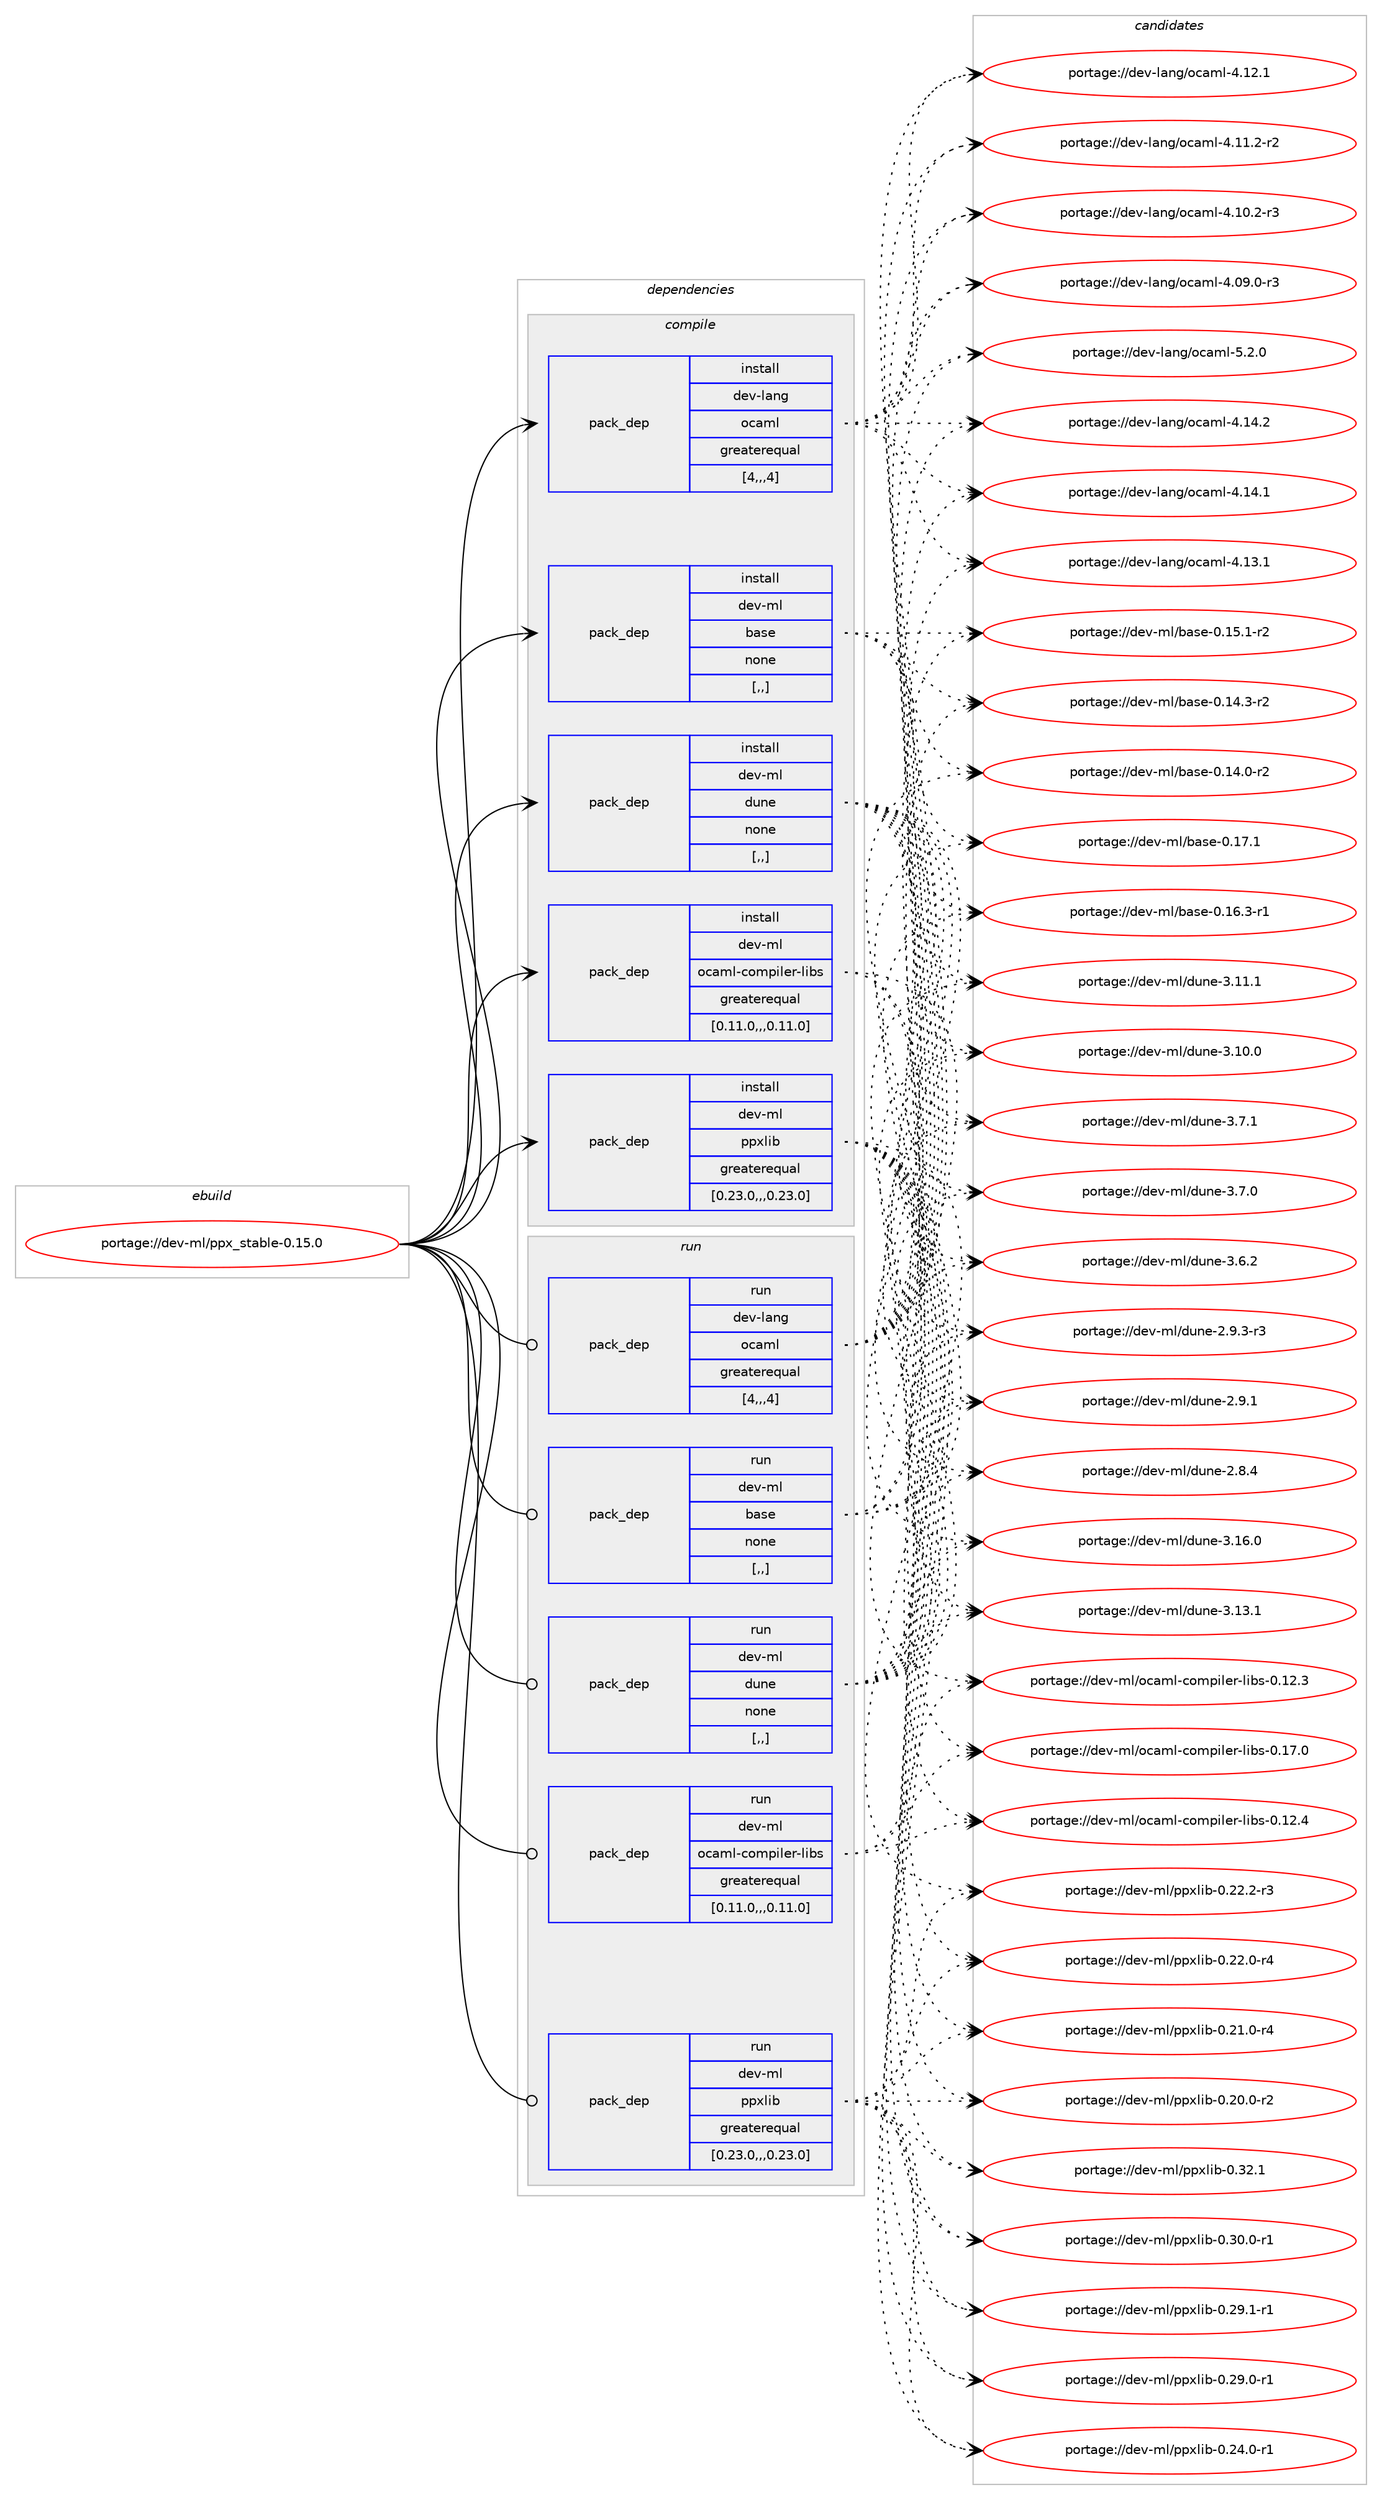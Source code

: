 digraph prolog {

# *************
# Graph options
# *************

newrank=true;
concentrate=true;
compound=true;
graph [rankdir=LR,fontname=Helvetica,fontsize=10,ranksep=1.5];#, ranksep=2.5, nodesep=0.2];
edge  [arrowhead=vee];
node  [fontname=Helvetica,fontsize=10];

# **********
# The ebuild
# **********

subgraph cluster_leftcol {
color=gray;
label=<<i>ebuild</i>>;
id [label="portage://dev-ml/ppx_stable-0.15.0", color=red, width=4, href="../dev-ml/ppx_stable-0.15.0.svg"];
}

# ****************
# The dependencies
# ****************

subgraph cluster_midcol {
color=gray;
label=<<i>dependencies</i>>;
subgraph cluster_compile {
fillcolor="#eeeeee";
style=filled;
label=<<i>compile</i>>;
subgraph pack93196 {
dependency124167 [label=<<TABLE BORDER="0" CELLBORDER="1" CELLSPACING="0" CELLPADDING="4" WIDTH="220"><TR><TD ROWSPAN="6" CELLPADDING="30">pack_dep</TD></TR><TR><TD WIDTH="110">install</TD></TR><TR><TD>dev-lang</TD></TR><TR><TD>ocaml</TD></TR><TR><TD>greaterequal</TD></TR><TR><TD>[4,,,4]</TD></TR></TABLE>>, shape=none, color=blue];
}
id:e -> dependency124167:w [weight=20,style="solid",arrowhead="vee"];
subgraph pack93197 {
dependency124168 [label=<<TABLE BORDER="0" CELLBORDER="1" CELLSPACING="0" CELLPADDING="4" WIDTH="220"><TR><TD ROWSPAN="6" CELLPADDING="30">pack_dep</TD></TR><TR><TD WIDTH="110">install</TD></TR><TR><TD>dev-ml</TD></TR><TR><TD>base</TD></TR><TR><TD>none</TD></TR><TR><TD>[,,]</TD></TR></TABLE>>, shape=none, color=blue];
}
id:e -> dependency124168:w [weight=20,style="solid",arrowhead="vee"];
subgraph pack93198 {
dependency124169 [label=<<TABLE BORDER="0" CELLBORDER="1" CELLSPACING="0" CELLPADDING="4" WIDTH="220"><TR><TD ROWSPAN="6" CELLPADDING="30">pack_dep</TD></TR><TR><TD WIDTH="110">install</TD></TR><TR><TD>dev-ml</TD></TR><TR><TD>dune</TD></TR><TR><TD>none</TD></TR><TR><TD>[,,]</TD></TR></TABLE>>, shape=none, color=blue];
}
id:e -> dependency124169:w [weight=20,style="solid",arrowhead="vee"];
subgraph pack93199 {
dependency124170 [label=<<TABLE BORDER="0" CELLBORDER="1" CELLSPACING="0" CELLPADDING="4" WIDTH="220"><TR><TD ROWSPAN="6" CELLPADDING="30">pack_dep</TD></TR><TR><TD WIDTH="110">install</TD></TR><TR><TD>dev-ml</TD></TR><TR><TD>ocaml-compiler-libs</TD></TR><TR><TD>greaterequal</TD></TR><TR><TD>[0.11.0,,,0.11.0]</TD></TR></TABLE>>, shape=none, color=blue];
}
id:e -> dependency124170:w [weight=20,style="solid",arrowhead="vee"];
subgraph pack93200 {
dependency124171 [label=<<TABLE BORDER="0" CELLBORDER="1" CELLSPACING="0" CELLPADDING="4" WIDTH="220"><TR><TD ROWSPAN="6" CELLPADDING="30">pack_dep</TD></TR><TR><TD WIDTH="110">install</TD></TR><TR><TD>dev-ml</TD></TR><TR><TD>ppxlib</TD></TR><TR><TD>greaterequal</TD></TR><TR><TD>[0.23.0,,,0.23.0]</TD></TR></TABLE>>, shape=none, color=blue];
}
id:e -> dependency124171:w [weight=20,style="solid",arrowhead="vee"];
}
subgraph cluster_compileandrun {
fillcolor="#eeeeee";
style=filled;
label=<<i>compile and run</i>>;
}
subgraph cluster_run {
fillcolor="#eeeeee";
style=filled;
label=<<i>run</i>>;
subgraph pack93201 {
dependency124172 [label=<<TABLE BORDER="0" CELLBORDER="1" CELLSPACING="0" CELLPADDING="4" WIDTH="220"><TR><TD ROWSPAN="6" CELLPADDING="30">pack_dep</TD></TR><TR><TD WIDTH="110">run</TD></TR><TR><TD>dev-lang</TD></TR><TR><TD>ocaml</TD></TR><TR><TD>greaterequal</TD></TR><TR><TD>[4,,,4]</TD></TR></TABLE>>, shape=none, color=blue];
}
id:e -> dependency124172:w [weight=20,style="solid",arrowhead="odot"];
subgraph pack93202 {
dependency124173 [label=<<TABLE BORDER="0" CELLBORDER="1" CELLSPACING="0" CELLPADDING="4" WIDTH="220"><TR><TD ROWSPAN="6" CELLPADDING="30">pack_dep</TD></TR><TR><TD WIDTH="110">run</TD></TR><TR><TD>dev-ml</TD></TR><TR><TD>base</TD></TR><TR><TD>none</TD></TR><TR><TD>[,,]</TD></TR></TABLE>>, shape=none, color=blue];
}
id:e -> dependency124173:w [weight=20,style="solid",arrowhead="odot"];
subgraph pack93203 {
dependency124174 [label=<<TABLE BORDER="0" CELLBORDER="1" CELLSPACING="0" CELLPADDING="4" WIDTH="220"><TR><TD ROWSPAN="6" CELLPADDING="30">pack_dep</TD></TR><TR><TD WIDTH="110">run</TD></TR><TR><TD>dev-ml</TD></TR><TR><TD>dune</TD></TR><TR><TD>none</TD></TR><TR><TD>[,,]</TD></TR></TABLE>>, shape=none, color=blue];
}
id:e -> dependency124174:w [weight=20,style="solid",arrowhead="odot"];
subgraph pack93204 {
dependency124175 [label=<<TABLE BORDER="0" CELLBORDER="1" CELLSPACING="0" CELLPADDING="4" WIDTH="220"><TR><TD ROWSPAN="6" CELLPADDING="30">pack_dep</TD></TR><TR><TD WIDTH="110">run</TD></TR><TR><TD>dev-ml</TD></TR><TR><TD>ocaml-compiler-libs</TD></TR><TR><TD>greaterequal</TD></TR><TR><TD>[0.11.0,,,0.11.0]</TD></TR></TABLE>>, shape=none, color=blue];
}
id:e -> dependency124175:w [weight=20,style="solid",arrowhead="odot"];
subgraph pack93205 {
dependency124176 [label=<<TABLE BORDER="0" CELLBORDER="1" CELLSPACING="0" CELLPADDING="4" WIDTH="220"><TR><TD ROWSPAN="6" CELLPADDING="30">pack_dep</TD></TR><TR><TD WIDTH="110">run</TD></TR><TR><TD>dev-ml</TD></TR><TR><TD>ppxlib</TD></TR><TR><TD>greaterequal</TD></TR><TR><TD>[0.23.0,,,0.23.0]</TD></TR></TABLE>>, shape=none, color=blue];
}
id:e -> dependency124176:w [weight=20,style="solid",arrowhead="odot"];
}
}

# **************
# The candidates
# **************

subgraph cluster_choices {
rank=same;
color=gray;
label=<<i>candidates</i>>;

subgraph choice93196 {
color=black;
nodesep=1;
choice1001011184510897110103471119997109108455346504648 [label="portage://dev-lang/ocaml-5.2.0", color=red, width=4,href="../dev-lang/ocaml-5.2.0.svg"];
choice100101118451089711010347111999710910845524649524650 [label="portage://dev-lang/ocaml-4.14.2", color=red, width=4,href="../dev-lang/ocaml-4.14.2.svg"];
choice100101118451089711010347111999710910845524649524649 [label="portage://dev-lang/ocaml-4.14.1", color=red, width=4,href="../dev-lang/ocaml-4.14.1.svg"];
choice100101118451089711010347111999710910845524649514649 [label="portage://dev-lang/ocaml-4.13.1", color=red, width=4,href="../dev-lang/ocaml-4.13.1.svg"];
choice100101118451089711010347111999710910845524649504649 [label="portage://dev-lang/ocaml-4.12.1", color=red, width=4,href="../dev-lang/ocaml-4.12.1.svg"];
choice1001011184510897110103471119997109108455246494946504511450 [label="portage://dev-lang/ocaml-4.11.2-r2", color=red, width=4,href="../dev-lang/ocaml-4.11.2-r2.svg"];
choice1001011184510897110103471119997109108455246494846504511451 [label="portage://dev-lang/ocaml-4.10.2-r3", color=red, width=4,href="../dev-lang/ocaml-4.10.2-r3.svg"];
choice1001011184510897110103471119997109108455246485746484511451 [label="portage://dev-lang/ocaml-4.09.0-r3", color=red, width=4,href="../dev-lang/ocaml-4.09.0-r3.svg"];
dependency124167:e -> choice1001011184510897110103471119997109108455346504648:w [style=dotted,weight="100"];
dependency124167:e -> choice100101118451089711010347111999710910845524649524650:w [style=dotted,weight="100"];
dependency124167:e -> choice100101118451089711010347111999710910845524649524649:w [style=dotted,weight="100"];
dependency124167:e -> choice100101118451089711010347111999710910845524649514649:w [style=dotted,weight="100"];
dependency124167:e -> choice100101118451089711010347111999710910845524649504649:w [style=dotted,weight="100"];
dependency124167:e -> choice1001011184510897110103471119997109108455246494946504511450:w [style=dotted,weight="100"];
dependency124167:e -> choice1001011184510897110103471119997109108455246494846504511451:w [style=dotted,weight="100"];
dependency124167:e -> choice1001011184510897110103471119997109108455246485746484511451:w [style=dotted,weight="100"];
}
subgraph choice93197 {
color=black;
nodesep=1;
choice1001011184510910847989711510145484649554649 [label="portage://dev-ml/base-0.17.1", color=red, width=4,href="../dev-ml/base-0.17.1.svg"];
choice10010111845109108479897115101454846495446514511449 [label="portage://dev-ml/base-0.16.3-r1", color=red, width=4,href="../dev-ml/base-0.16.3-r1.svg"];
choice10010111845109108479897115101454846495346494511450 [label="portage://dev-ml/base-0.15.1-r2", color=red, width=4,href="../dev-ml/base-0.15.1-r2.svg"];
choice10010111845109108479897115101454846495246514511450 [label="portage://dev-ml/base-0.14.3-r2", color=red, width=4,href="../dev-ml/base-0.14.3-r2.svg"];
choice10010111845109108479897115101454846495246484511450 [label="portage://dev-ml/base-0.14.0-r2", color=red, width=4,href="../dev-ml/base-0.14.0-r2.svg"];
dependency124168:e -> choice1001011184510910847989711510145484649554649:w [style=dotted,weight="100"];
dependency124168:e -> choice10010111845109108479897115101454846495446514511449:w [style=dotted,weight="100"];
dependency124168:e -> choice10010111845109108479897115101454846495346494511450:w [style=dotted,weight="100"];
dependency124168:e -> choice10010111845109108479897115101454846495246514511450:w [style=dotted,weight="100"];
dependency124168:e -> choice10010111845109108479897115101454846495246484511450:w [style=dotted,weight="100"];
}
subgraph choice93198 {
color=black;
nodesep=1;
choice100101118451091084710011711010145514649544648 [label="portage://dev-ml/dune-3.16.0", color=red, width=4,href="../dev-ml/dune-3.16.0.svg"];
choice100101118451091084710011711010145514649514649 [label="portage://dev-ml/dune-3.13.1", color=red, width=4,href="../dev-ml/dune-3.13.1.svg"];
choice100101118451091084710011711010145514649494649 [label="portage://dev-ml/dune-3.11.1", color=red, width=4,href="../dev-ml/dune-3.11.1.svg"];
choice100101118451091084710011711010145514649484648 [label="portage://dev-ml/dune-3.10.0", color=red, width=4,href="../dev-ml/dune-3.10.0.svg"];
choice1001011184510910847100117110101455146554649 [label="portage://dev-ml/dune-3.7.1", color=red, width=4,href="../dev-ml/dune-3.7.1.svg"];
choice1001011184510910847100117110101455146554648 [label="portage://dev-ml/dune-3.7.0", color=red, width=4,href="../dev-ml/dune-3.7.0.svg"];
choice1001011184510910847100117110101455146544650 [label="portage://dev-ml/dune-3.6.2", color=red, width=4,href="../dev-ml/dune-3.6.2.svg"];
choice10010111845109108471001171101014550465746514511451 [label="portage://dev-ml/dune-2.9.3-r3", color=red, width=4,href="../dev-ml/dune-2.9.3-r3.svg"];
choice1001011184510910847100117110101455046574649 [label="portage://dev-ml/dune-2.9.1", color=red, width=4,href="../dev-ml/dune-2.9.1.svg"];
choice1001011184510910847100117110101455046564652 [label="portage://dev-ml/dune-2.8.4", color=red, width=4,href="../dev-ml/dune-2.8.4.svg"];
dependency124169:e -> choice100101118451091084710011711010145514649544648:w [style=dotted,weight="100"];
dependency124169:e -> choice100101118451091084710011711010145514649514649:w [style=dotted,weight="100"];
dependency124169:e -> choice100101118451091084710011711010145514649494649:w [style=dotted,weight="100"];
dependency124169:e -> choice100101118451091084710011711010145514649484648:w [style=dotted,weight="100"];
dependency124169:e -> choice1001011184510910847100117110101455146554649:w [style=dotted,weight="100"];
dependency124169:e -> choice1001011184510910847100117110101455146554648:w [style=dotted,weight="100"];
dependency124169:e -> choice1001011184510910847100117110101455146544650:w [style=dotted,weight="100"];
dependency124169:e -> choice10010111845109108471001171101014550465746514511451:w [style=dotted,weight="100"];
dependency124169:e -> choice1001011184510910847100117110101455046574649:w [style=dotted,weight="100"];
dependency124169:e -> choice1001011184510910847100117110101455046564652:w [style=dotted,weight="100"];
}
subgraph choice93199 {
color=black;
nodesep=1;
choice100101118451091084711199971091084599111109112105108101114451081059811545484649554648 [label="portage://dev-ml/ocaml-compiler-libs-0.17.0", color=red, width=4,href="../dev-ml/ocaml-compiler-libs-0.17.0.svg"];
choice100101118451091084711199971091084599111109112105108101114451081059811545484649504652 [label="portage://dev-ml/ocaml-compiler-libs-0.12.4", color=red, width=4,href="../dev-ml/ocaml-compiler-libs-0.12.4.svg"];
choice100101118451091084711199971091084599111109112105108101114451081059811545484649504651 [label="portage://dev-ml/ocaml-compiler-libs-0.12.3", color=red, width=4,href="../dev-ml/ocaml-compiler-libs-0.12.3.svg"];
dependency124170:e -> choice100101118451091084711199971091084599111109112105108101114451081059811545484649554648:w [style=dotted,weight="100"];
dependency124170:e -> choice100101118451091084711199971091084599111109112105108101114451081059811545484649504652:w [style=dotted,weight="100"];
dependency124170:e -> choice100101118451091084711199971091084599111109112105108101114451081059811545484649504651:w [style=dotted,weight="100"];
}
subgraph choice93200 {
color=black;
nodesep=1;
choice10010111845109108471121121201081059845484651504649 [label="portage://dev-ml/ppxlib-0.32.1", color=red, width=4,href="../dev-ml/ppxlib-0.32.1.svg"];
choice100101118451091084711211212010810598454846514846484511449 [label="portage://dev-ml/ppxlib-0.30.0-r1", color=red, width=4,href="../dev-ml/ppxlib-0.30.0-r1.svg"];
choice100101118451091084711211212010810598454846505746494511449 [label="portage://dev-ml/ppxlib-0.29.1-r1", color=red, width=4,href="../dev-ml/ppxlib-0.29.1-r1.svg"];
choice100101118451091084711211212010810598454846505746484511449 [label="portage://dev-ml/ppxlib-0.29.0-r1", color=red, width=4,href="../dev-ml/ppxlib-0.29.0-r1.svg"];
choice100101118451091084711211212010810598454846505246484511449 [label="portage://dev-ml/ppxlib-0.24.0-r1", color=red, width=4,href="../dev-ml/ppxlib-0.24.0-r1.svg"];
choice100101118451091084711211212010810598454846505046504511451 [label="portage://dev-ml/ppxlib-0.22.2-r3", color=red, width=4,href="../dev-ml/ppxlib-0.22.2-r3.svg"];
choice100101118451091084711211212010810598454846505046484511452 [label="portage://dev-ml/ppxlib-0.22.0-r4", color=red, width=4,href="../dev-ml/ppxlib-0.22.0-r4.svg"];
choice100101118451091084711211212010810598454846504946484511452 [label="portage://dev-ml/ppxlib-0.21.0-r4", color=red, width=4,href="../dev-ml/ppxlib-0.21.0-r4.svg"];
choice100101118451091084711211212010810598454846504846484511450 [label="portage://dev-ml/ppxlib-0.20.0-r2", color=red, width=4,href="../dev-ml/ppxlib-0.20.0-r2.svg"];
dependency124171:e -> choice10010111845109108471121121201081059845484651504649:w [style=dotted,weight="100"];
dependency124171:e -> choice100101118451091084711211212010810598454846514846484511449:w [style=dotted,weight="100"];
dependency124171:e -> choice100101118451091084711211212010810598454846505746494511449:w [style=dotted,weight="100"];
dependency124171:e -> choice100101118451091084711211212010810598454846505746484511449:w [style=dotted,weight="100"];
dependency124171:e -> choice100101118451091084711211212010810598454846505246484511449:w [style=dotted,weight="100"];
dependency124171:e -> choice100101118451091084711211212010810598454846505046504511451:w [style=dotted,weight="100"];
dependency124171:e -> choice100101118451091084711211212010810598454846505046484511452:w [style=dotted,weight="100"];
dependency124171:e -> choice100101118451091084711211212010810598454846504946484511452:w [style=dotted,weight="100"];
dependency124171:e -> choice100101118451091084711211212010810598454846504846484511450:w [style=dotted,weight="100"];
}
subgraph choice93201 {
color=black;
nodesep=1;
choice1001011184510897110103471119997109108455346504648 [label="portage://dev-lang/ocaml-5.2.0", color=red, width=4,href="../dev-lang/ocaml-5.2.0.svg"];
choice100101118451089711010347111999710910845524649524650 [label="portage://dev-lang/ocaml-4.14.2", color=red, width=4,href="../dev-lang/ocaml-4.14.2.svg"];
choice100101118451089711010347111999710910845524649524649 [label="portage://dev-lang/ocaml-4.14.1", color=red, width=4,href="../dev-lang/ocaml-4.14.1.svg"];
choice100101118451089711010347111999710910845524649514649 [label="portage://dev-lang/ocaml-4.13.1", color=red, width=4,href="../dev-lang/ocaml-4.13.1.svg"];
choice100101118451089711010347111999710910845524649504649 [label="portage://dev-lang/ocaml-4.12.1", color=red, width=4,href="../dev-lang/ocaml-4.12.1.svg"];
choice1001011184510897110103471119997109108455246494946504511450 [label="portage://dev-lang/ocaml-4.11.2-r2", color=red, width=4,href="../dev-lang/ocaml-4.11.2-r2.svg"];
choice1001011184510897110103471119997109108455246494846504511451 [label="portage://dev-lang/ocaml-4.10.2-r3", color=red, width=4,href="../dev-lang/ocaml-4.10.2-r3.svg"];
choice1001011184510897110103471119997109108455246485746484511451 [label="portage://dev-lang/ocaml-4.09.0-r3", color=red, width=4,href="../dev-lang/ocaml-4.09.0-r3.svg"];
dependency124172:e -> choice1001011184510897110103471119997109108455346504648:w [style=dotted,weight="100"];
dependency124172:e -> choice100101118451089711010347111999710910845524649524650:w [style=dotted,weight="100"];
dependency124172:e -> choice100101118451089711010347111999710910845524649524649:w [style=dotted,weight="100"];
dependency124172:e -> choice100101118451089711010347111999710910845524649514649:w [style=dotted,weight="100"];
dependency124172:e -> choice100101118451089711010347111999710910845524649504649:w [style=dotted,weight="100"];
dependency124172:e -> choice1001011184510897110103471119997109108455246494946504511450:w [style=dotted,weight="100"];
dependency124172:e -> choice1001011184510897110103471119997109108455246494846504511451:w [style=dotted,weight="100"];
dependency124172:e -> choice1001011184510897110103471119997109108455246485746484511451:w [style=dotted,weight="100"];
}
subgraph choice93202 {
color=black;
nodesep=1;
choice1001011184510910847989711510145484649554649 [label="portage://dev-ml/base-0.17.1", color=red, width=4,href="../dev-ml/base-0.17.1.svg"];
choice10010111845109108479897115101454846495446514511449 [label="portage://dev-ml/base-0.16.3-r1", color=red, width=4,href="../dev-ml/base-0.16.3-r1.svg"];
choice10010111845109108479897115101454846495346494511450 [label="portage://dev-ml/base-0.15.1-r2", color=red, width=4,href="../dev-ml/base-0.15.1-r2.svg"];
choice10010111845109108479897115101454846495246514511450 [label="portage://dev-ml/base-0.14.3-r2", color=red, width=4,href="../dev-ml/base-0.14.3-r2.svg"];
choice10010111845109108479897115101454846495246484511450 [label="portage://dev-ml/base-0.14.0-r2", color=red, width=4,href="../dev-ml/base-0.14.0-r2.svg"];
dependency124173:e -> choice1001011184510910847989711510145484649554649:w [style=dotted,weight="100"];
dependency124173:e -> choice10010111845109108479897115101454846495446514511449:w [style=dotted,weight="100"];
dependency124173:e -> choice10010111845109108479897115101454846495346494511450:w [style=dotted,weight="100"];
dependency124173:e -> choice10010111845109108479897115101454846495246514511450:w [style=dotted,weight="100"];
dependency124173:e -> choice10010111845109108479897115101454846495246484511450:w [style=dotted,weight="100"];
}
subgraph choice93203 {
color=black;
nodesep=1;
choice100101118451091084710011711010145514649544648 [label="portage://dev-ml/dune-3.16.0", color=red, width=4,href="../dev-ml/dune-3.16.0.svg"];
choice100101118451091084710011711010145514649514649 [label="portage://dev-ml/dune-3.13.1", color=red, width=4,href="../dev-ml/dune-3.13.1.svg"];
choice100101118451091084710011711010145514649494649 [label="portage://dev-ml/dune-3.11.1", color=red, width=4,href="../dev-ml/dune-3.11.1.svg"];
choice100101118451091084710011711010145514649484648 [label="portage://dev-ml/dune-3.10.0", color=red, width=4,href="../dev-ml/dune-3.10.0.svg"];
choice1001011184510910847100117110101455146554649 [label="portage://dev-ml/dune-3.7.1", color=red, width=4,href="../dev-ml/dune-3.7.1.svg"];
choice1001011184510910847100117110101455146554648 [label="portage://dev-ml/dune-3.7.0", color=red, width=4,href="../dev-ml/dune-3.7.0.svg"];
choice1001011184510910847100117110101455146544650 [label="portage://dev-ml/dune-3.6.2", color=red, width=4,href="../dev-ml/dune-3.6.2.svg"];
choice10010111845109108471001171101014550465746514511451 [label="portage://dev-ml/dune-2.9.3-r3", color=red, width=4,href="../dev-ml/dune-2.9.3-r3.svg"];
choice1001011184510910847100117110101455046574649 [label="portage://dev-ml/dune-2.9.1", color=red, width=4,href="../dev-ml/dune-2.9.1.svg"];
choice1001011184510910847100117110101455046564652 [label="portage://dev-ml/dune-2.8.4", color=red, width=4,href="../dev-ml/dune-2.8.4.svg"];
dependency124174:e -> choice100101118451091084710011711010145514649544648:w [style=dotted,weight="100"];
dependency124174:e -> choice100101118451091084710011711010145514649514649:w [style=dotted,weight="100"];
dependency124174:e -> choice100101118451091084710011711010145514649494649:w [style=dotted,weight="100"];
dependency124174:e -> choice100101118451091084710011711010145514649484648:w [style=dotted,weight="100"];
dependency124174:e -> choice1001011184510910847100117110101455146554649:w [style=dotted,weight="100"];
dependency124174:e -> choice1001011184510910847100117110101455146554648:w [style=dotted,weight="100"];
dependency124174:e -> choice1001011184510910847100117110101455146544650:w [style=dotted,weight="100"];
dependency124174:e -> choice10010111845109108471001171101014550465746514511451:w [style=dotted,weight="100"];
dependency124174:e -> choice1001011184510910847100117110101455046574649:w [style=dotted,weight="100"];
dependency124174:e -> choice1001011184510910847100117110101455046564652:w [style=dotted,weight="100"];
}
subgraph choice93204 {
color=black;
nodesep=1;
choice100101118451091084711199971091084599111109112105108101114451081059811545484649554648 [label="portage://dev-ml/ocaml-compiler-libs-0.17.0", color=red, width=4,href="../dev-ml/ocaml-compiler-libs-0.17.0.svg"];
choice100101118451091084711199971091084599111109112105108101114451081059811545484649504652 [label="portage://dev-ml/ocaml-compiler-libs-0.12.4", color=red, width=4,href="../dev-ml/ocaml-compiler-libs-0.12.4.svg"];
choice100101118451091084711199971091084599111109112105108101114451081059811545484649504651 [label="portage://dev-ml/ocaml-compiler-libs-0.12.3", color=red, width=4,href="../dev-ml/ocaml-compiler-libs-0.12.3.svg"];
dependency124175:e -> choice100101118451091084711199971091084599111109112105108101114451081059811545484649554648:w [style=dotted,weight="100"];
dependency124175:e -> choice100101118451091084711199971091084599111109112105108101114451081059811545484649504652:w [style=dotted,weight="100"];
dependency124175:e -> choice100101118451091084711199971091084599111109112105108101114451081059811545484649504651:w [style=dotted,weight="100"];
}
subgraph choice93205 {
color=black;
nodesep=1;
choice10010111845109108471121121201081059845484651504649 [label="portage://dev-ml/ppxlib-0.32.1", color=red, width=4,href="../dev-ml/ppxlib-0.32.1.svg"];
choice100101118451091084711211212010810598454846514846484511449 [label="portage://dev-ml/ppxlib-0.30.0-r1", color=red, width=4,href="../dev-ml/ppxlib-0.30.0-r1.svg"];
choice100101118451091084711211212010810598454846505746494511449 [label="portage://dev-ml/ppxlib-0.29.1-r1", color=red, width=4,href="../dev-ml/ppxlib-0.29.1-r1.svg"];
choice100101118451091084711211212010810598454846505746484511449 [label="portage://dev-ml/ppxlib-0.29.0-r1", color=red, width=4,href="../dev-ml/ppxlib-0.29.0-r1.svg"];
choice100101118451091084711211212010810598454846505246484511449 [label="portage://dev-ml/ppxlib-0.24.0-r1", color=red, width=4,href="../dev-ml/ppxlib-0.24.0-r1.svg"];
choice100101118451091084711211212010810598454846505046504511451 [label="portage://dev-ml/ppxlib-0.22.2-r3", color=red, width=4,href="../dev-ml/ppxlib-0.22.2-r3.svg"];
choice100101118451091084711211212010810598454846505046484511452 [label="portage://dev-ml/ppxlib-0.22.0-r4", color=red, width=4,href="../dev-ml/ppxlib-0.22.0-r4.svg"];
choice100101118451091084711211212010810598454846504946484511452 [label="portage://dev-ml/ppxlib-0.21.0-r4", color=red, width=4,href="../dev-ml/ppxlib-0.21.0-r4.svg"];
choice100101118451091084711211212010810598454846504846484511450 [label="portage://dev-ml/ppxlib-0.20.0-r2", color=red, width=4,href="../dev-ml/ppxlib-0.20.0-r2.svg"];
dependency124176:e -> choice10010111845109108471121121201081059845484651504649:w [style=dotted,weight="100"];
dependency124176:e -> choice100101118451091084711211212010810598454846514846484511449:w [style=dotted,weight="100"];
dependency124176:e -> choice100101118451091084711211212010810598454846505746494511449:w [style=dotted,weight="100"];
dependency124176:e -> choice100101118451091084711211212010810598454846505746484511449:w [style=dotted,weight="100"];
dependency124176:e -> choice100101118451091084711211212010810598454846505246484511449:w [style=dotted,weight="100"];
dependency124176:e -> choice100101118451091084711211212010810598454846505046504511451:w [style=dotted,weight="100"];
dependency124176:e -> choice100101118451091084711211212010810598454846505046484511452:w [style=dotted,weight="100"];
dependency124176:e -> choice100101118451091084711211212010810598454846504946484511452:w [style=dotted,weight="100"];
dependency124176:e -> choice100101118451091084711211212010810598454846504846484511450:w [style=dotted,weight="100"];
}
}

}

